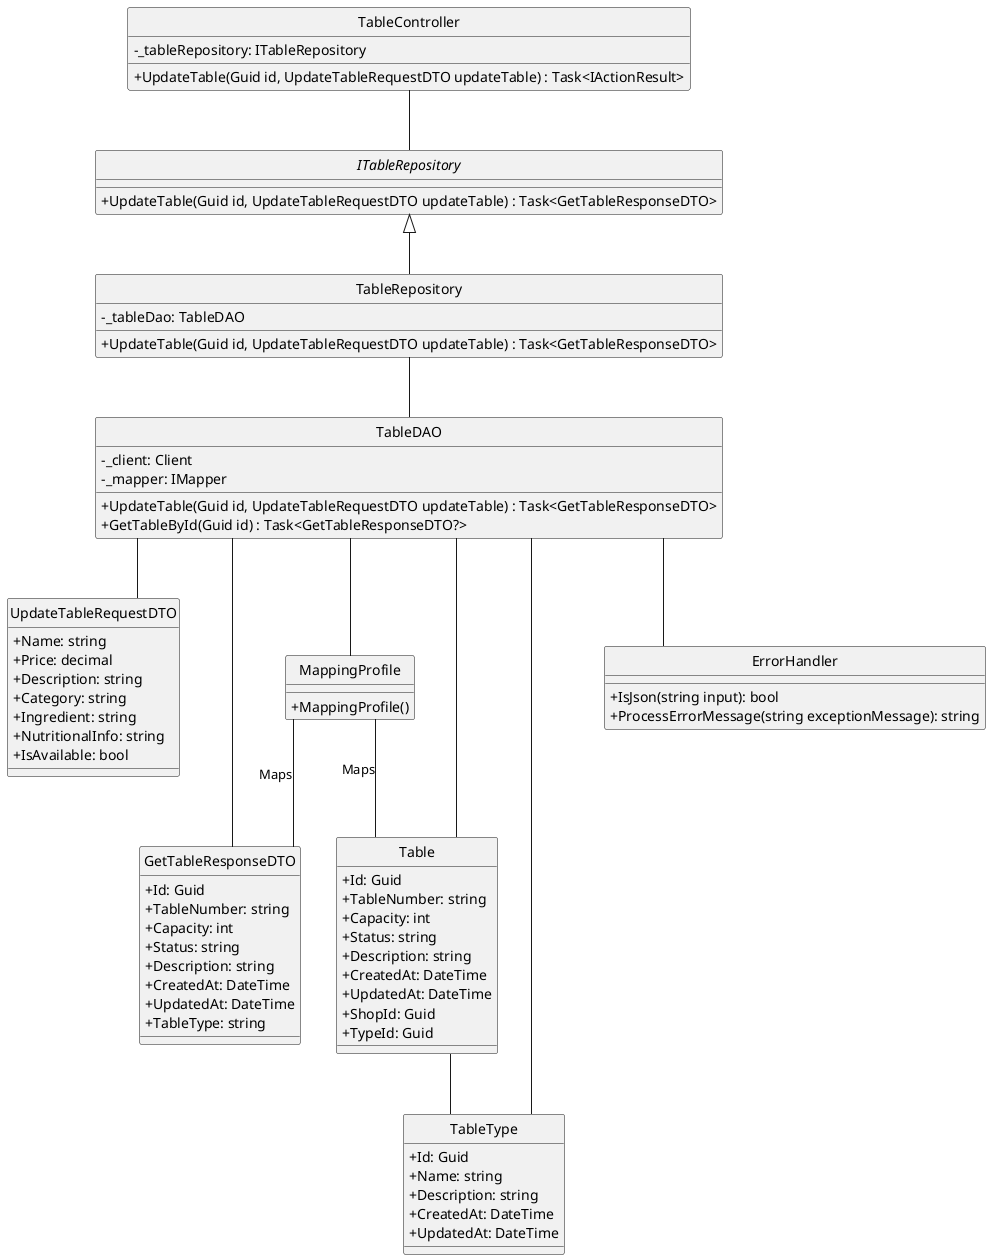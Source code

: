 @startuml
hide circle
skinparam classAttributeIconSize 0
skinparam linetype ortho

class TableController {
    - _tableRepository: ITableRepository
    + UpdateTable(Guid id, UpdateTableRequestDTO updateTable) : Task<IActionResult> 
}

interface ITableRepository {
    + UpdateTable(Guid id, UpdateTableRequestDTO updateTable) : Task<GetTableResponseDTO> 
}

class TableRepository {
    - _tableDao: TableDAO
    + UpdateTable(Guid id, UpdateTableRequestDTO updateTable) : Task<GetTableResponseDTO>
}

class TableDAO {
    - _client: Client
    - _mapper: IMapper
    + UpdateTable(Guid id, UpdateTableRequestDTO updateTable) : Task<GetTableResponseDTO>
    + GetTableById(Guid id) : Task<GetTableResponseDTO?>
}

class UpdateTableRequestDTO {
    + Name: string
    + Price: decimal
    + Description: string
    + Category: string
    + Ingredient: string
    + NutritionalInfo: string
    + IsAvailable: bool
}

class GetTableResponseDTO {
    + Id: Guid
    + TableNumber: string
    + Capacity: int
    + Status: string
    + Description: string
    + CreatedAt: DateTime
    + UpdatedAt: DateTime
    + TableType: string
}

class Table {
    + Id: Guid
    + TableNumber: string
    + Capacity: int
    + Status: string
    + Description: string
    + CreatedAt: DateTime
    + UpdatedAt: DateTime
    + ShopId: Guid
    + TypeId: Guid
}

class MappingProfile {
  + MappingProfile()
}

class TableType {
    + Id: Guid
    + Name: string
    + Description: string
    + CreatedAt: DateTime
    + UpdatedAt: DateTime
}

class ErrorHandler {
    + IsJson(string input): bool
    + ProcessErrorMessage(string exceptionMessage): string
}

TableController -- ITableRepository
ITableRepository <|-- TableRepository
TableRepository -- TableDAO
TableDAO -- Table 
TableDAO -- TableType
TableDAO -- GetTableResponseDTO
TableDAO -- UpdateTableRequestDTO
TableDAO -- MappingProfile
TableDAO -- ErrorHandler

Table -- TableType
MappingProfile -- Table : Maps
MappingProfile -- GetTableResponseDTO : Maps

@enduml
